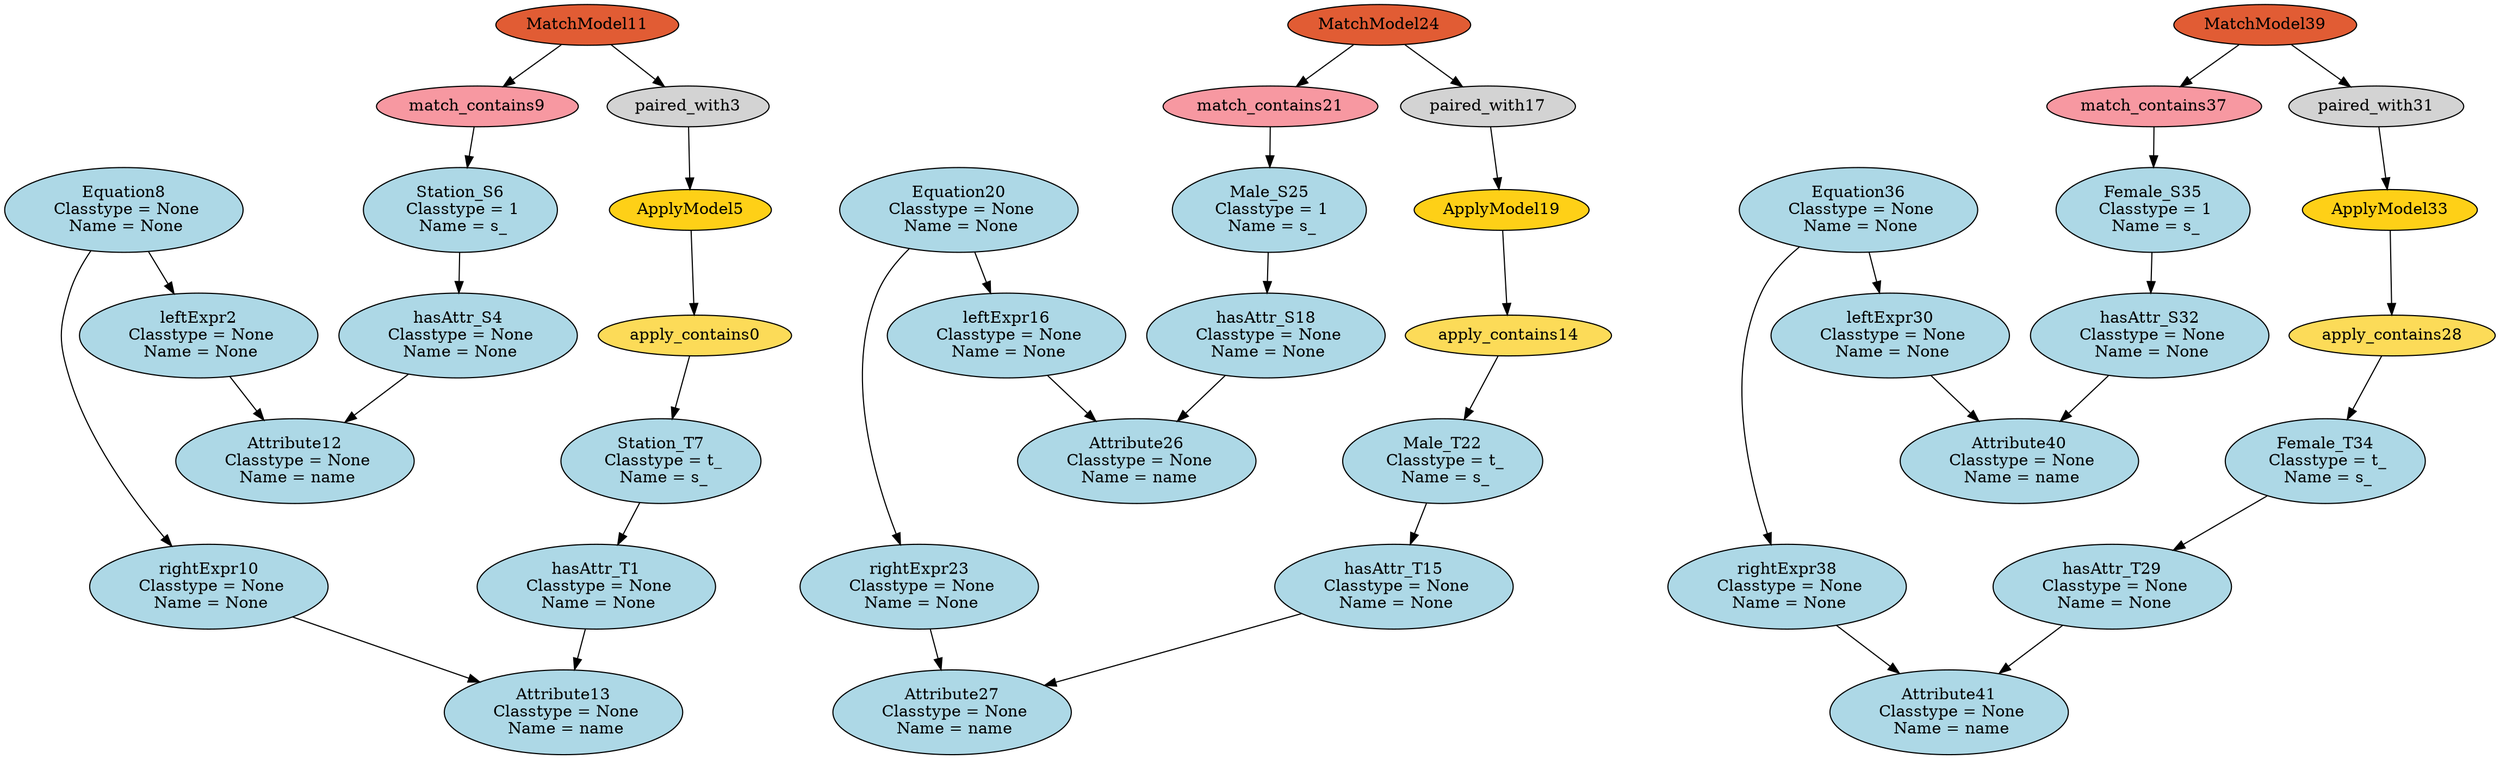 digraph HEmptyPathCondition_HS2S_HM2M_HF2F {
apply_contains0 [style=filled, fillcolor="#FCDB58"];
"hasAttr_T1\n Classtype = None\n Name = None" [style=filled, fillcolor=lightblue];
"leftExpr2\n Classtype = None\n Name = None" [style=filled, fillcolor=lightblue];
paired_with3 [style=filled, fillcolor=lightgray];
"hasAttr_S4\n Classtype = None\n Name = None" [style=filled, fillcolor=lightblue];
ApplyModel5 [style=filled, fillcolor="#FED017"];
"Station_S6\n Classtype = 1\n Name = s_" [style=filled, fillcolor=lightblue];
"Station_T7\n Classtype = t_\n Name = s_" [style=filled, fillcolor=lightblue];
"Equation8\n Classtype = None\n Name = None" [style=filled, fillcolor=lightblue];
match_contains9 [style=filled, fillcolor="#F798A1"];
"rightExpr10\n Classtype = None\n Name = None" [style=filled, fillcolor=lightblue];
MatchModel11 [style=filled, fillcolor="#E15C34"];
"Attribute12\n Classtype = None\n Name = name" [style=filled, fillcolor=lightblue];
"Attribute13\n Classtype = None\n Name = name" [style=filled, fillcolor=lightblue];
apply_contains14 [style=filled, fillcolor="#FCDB58"];
"hasAttr_T15\n Classtype = None\n Name = None" [style=filled, fillcolor=lightblue];
"leftExpr16\n Classtype = None\n Name = None" [style=filled, fillcolor=lightblue];
paired_with17 [style=filled, fillcolor=lightgray];
"hasAttr_S18\n Classtype = None\n Name = None" [style=filled, fillcolor=lightblue];
ApplyModel19 [style=filled, fillcolor="#FED017"];
"Equation20\n Classtype = None\n Name = None" [style=filled, fillcolor=lightblue];
match_contains21 [style=filled, fillcolor="#F798A1"];
"Male_T22\n Classtype = t_\n Name = s_" [style=filled, fillcolor=lightblue];
"rightExpr23\n Classtype = None\n Name = None" [style=filled, fillcolor=lightblue];
MatchModel24 [style=filled, fillcolor="#E15C34"];
"Male_S25\n Classtype = 1\n Name = s_" [style=filled, fillcolor=lightblue];
"Attribute26\n Classtype = None\n Name = name" [style=filled, fillcolor=lightblue];
"Attribute27\n Classtype = None\n Name = name" [style=filled, fillcolor=lightblue];
apply_contains28 [style=filled, fillcolor="#FCDB58"];
"hasAttr_T29\n Classtype = None\n Name = None" [style=filled, fillcolor=lightblue];
"leftExpr30\n Classtype = None\n Name = None" [style=filled, fillcolor=lightblue];
paired_with31 [style=filled, fillcolor=lightgray];
"hasAttr_S32\n Classtype = None\n Name = None" [style=filled, fillcolor=lightblue];
ApplyModel33 [style=filled, fillcolor="#FED017"];
"Female_T34\n Classtype = t_\n Name = s_" [style=filled, fillcolor=lightblue];
"Female_S35\n Classtype = 1\n Name = s_" [style=filled, fillcolor=lightblue];
"Equation36\n Classtype = None\n Name = None" [style=filled, fillcolor=lightblue];
match_contains37 [style=filled, fillcolor="#F798A1"];
"rightExpr38\n Classtype = None\n Name = None" [style=filled, fillcolor=lightblue];
MatchModel39 [style=filled, fillcolor="#E15C34"];
"Attribute40\n Classtype = None\n Name = name" [style=filled, fillcolor=lightblue];
"Attribute41\n Classtype = None\n Name = name" [style=filled, fillcolor=lightblue];
ApplyModel5 -> apply_contains0;
apply_contains0 -> "Station_T7\n Classtype = t_\n Name = s_";
"Station_T7\n Classtype = t_\n Name = s_" -> "hasAttr_T1\n Classtype = None\n Name = None";
"hasAttr_T1\n Classtype = None\n Name = None" -> "Attribute13\n Classtype = None\n Name = name";
"Equation8\n Classtype = None\n Name = None" -> "leftExpr2\n Classtype = None\n Name = None";
"leftExpr2\n Classtype = None\n Name = None" -> "Attribute12\n Classtype = None\n Name = name";
MatchModel11 -> paired_with3;
paired_with3 -> ApplyModel5;
"Station_S6\n Classtype = 1\n Name = s_" -> "hasAttr_S4\n Classtype = None\n Name = None";
"hasAttr_S4\n Classtype = None\n Name = None" -> "Attribute12\n Classtype = None\n Name = name";
match_contains9 -> "Station_S6\n Classtype = 1\n Name = s_";
"Equation8\n Classtype = None\n Name = None" -> "rightExpr10\n Classtype = None\n Name = None";
MatchModel11 -> match_contains9;
"rightExpr10\n Classtype = None\n Name = None" -> "Attribute13\n Classtype = None\n Name = name";
ApplyModel19 -> apply_contains14;
apply_contains14 -> "Male_T22\n Classtype = t_\n Name = s_";
"Male_T22\n Classtype = t_\n Name = s_" -> "hasAttr_T15\n Classtype = None\n Name = None";
"hasAttr_T15\n Classtype = None\n Name = None" -> "Attribute27\n Classtype = None\n Name = name";
"Equation20\n Classtype = None\n Name = None" -> "leftExpr16\n Classtype = None\n Name = None";
"leftExpr16\n Classtype = None\n Name = None" -> "Attribute26\n Classtype = None\n Name = name";
MatchModel24 -> paired_with17;
paired_with17 -> ApplyModel19;
"Male_S25\n Classtype = 1\n Name = s_" -> "hasAttr_S18\n Classtype = None\n Name = None";
"hasAttr_S18\n Classtype = None\n Name = None" -> "Attribute26\n Classtype = None\n Name = name";
"Equation20\n Classtype = None\n Name = None" -> "rightExpr23\n Classtype = None\n Name = None";
MatchModel24 -> match_contains21;
match_contains21 -> "Male_S25\n Classtype = 1\n Name = s_";
"rightExpr23\n Classtype = None\n Name = None" -> "Attribute27\n Classtype = None\n Name = name";
ApplyModel33 -> apply_contains28;
apply_contains28 -> "Female_T34\n Classtype = t_\n Name = s_";
"Female_T34\n Classtype = t_\n Name = s_" -> "hasAttr_T29\n Classtype = None\n Name = None";
"hasAttr_T29\n Classtype = None\n Name = None" -> "Attribute41\n Classtype = None\n Name = name";
"Equation36\n Classtype = None\n Name = None" -> "leftExpr30\n Classtype = None\n Name = None";
"leftExpr30\n Classtype = None\n Name = None" -> "Attribute40\n Classtype = None\n Name = name";
MatchModel39 -> paired_with31;
paired_with31 -> ApplyModel33;
"Female_S35\n Classtype = 1\n Name = s_" -> "hasAttr_S32\n Classtype = None\n Name = None";
"hasAttr_S32\n Classtype = None\n Name = None" -> "Attribute40\n Classtype = None\n Name = name";
match_contains37 -> "Female_S35\n Classtype = 1\n Name = s_";
"Equation36\n Classtype = None\n Name = None" -> "rightExpr38\n Classtype = None\n Name = None";
MatchModel39 -> match_contains37;
"rightExpr38\n Classtype = None\n Name = None" -> "Attribute41\n Classtype = None\n Name = name";
}
